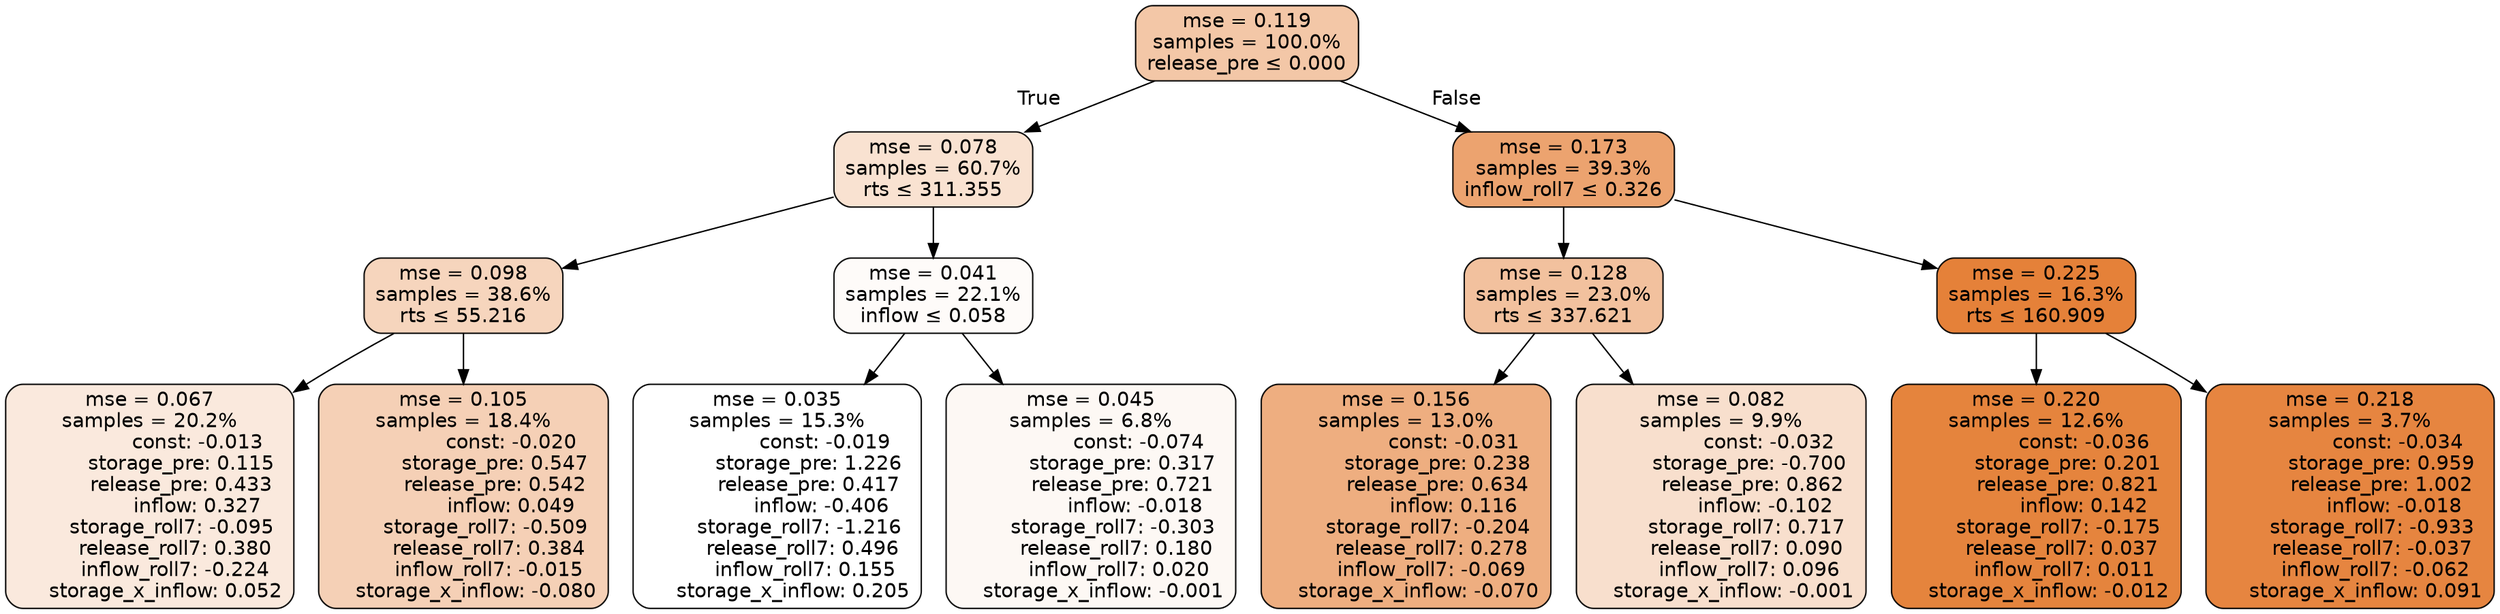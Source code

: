 digraph tree {
bgcolor="transparent"
node [shape=rectangle, style="filled, rounded", color="black", fontname=helvetica] ;
edge [fontname=helvetica] ;
	"0" [label="mse = 0.119
samples = 100.0%
release_pre &le; 0.000", fillcolor="#f3c7a7"]
	"1" [label="mse = 0.078
samples = 60.7%
rts &le; 311.355", fillcolor="#f9e2d1"]
	"2" [label="mse = 0.098
samples = 38.6%
rts &le; 55.216", fillcolor="#f6d5bd"]
	"3" [label="mse = 0.067
samples = 20.2%
               const: -0.013
          storage_pre: 0.115
          release_pre: 0.433
               inflow: 0.327
       storage_roll7: -0.095
        release_roll7: 0.380
        inflow_roll7: -0.224
     storage_x_inflow: 0.052", fillcolor="#fae9dd"]
	"4" [label="mse = 0.105
samples = 18.4%
               const: -0.020
          storage_pre: 0.547
          release_pre: 0.542
               inflow: 0.049
       storage_roll7: -0.509
        release_roll7: 0.384
        inflow_roll7: -0.015
    storage_x_inflow: -0.080", fillcolor="#f5d0b6"]
	"5" [label="mse = 0.041
samples = 22.1%
inflow &le; 0.058", fillcolor="#fefbf9"]
	"6" [label="mse = 0.035
samples = 15.3%
               const: -0.019
          storage_pre: 1.226
          release_pre: 0.417
              inflow: -0.406
       storage_roll7: -1.216
        release_roll7: 0.496
         inflow_roll7: 0.155
     storage_x_inflow: 0.205", fillcolor="#ffffff"]
	"7" [label="mse = 0.045
samples = 6.8%
               const: -0.074
          storage_pre: 0.317
          release_pre: 0.721
              inflow: -0.018
       storage_roll7: -0.303
        release_roll7: 0.180
         inflow_roll7: 0.020
    storage_x_inflow: -0.001", fillcolor="#fdf8f4"]
	"8" [label="mse = 0.173
samples = 39.3%
inflow_roll7 &le; 0.326", fillcolor="#eca36f"]
	"9" [label="mse = 0.128
samples = 23.0%
rts &le; 337.621", fillcolor="#f2c19e"]
	"10" [label="mse = 0.156
samples = 13.0%
               const: -0.031
          storage_pre: 0.238
          release_pre: 0.634
               inflow: 0.116
       storage_roll7: -0.204
        release_roll7: 0.278
        inflow_roll7: -0.069
    storage_x_inflow: -0.070", fillcolor="#eeae80"]
	"11" [label="mse = 0.082
samples = 9.9%
               const: -0.032
         storage_pre: -0.700
          release_pre: 0.862
              inflow: -0.102
        storage_roll7: 0.717
        release_roll7: 0.090
         inflow_roll7: 0.096
    storage_x_inflow: -0.001", fillcolor="#f8dfcd"]
	"12" [label="mse = 0.225
samples = 16.3%
rts &le; 160.909", fillcolor="#e58139"]
	"13" [label="mse = 0.220
samples = 12.6%
               const: -0.036
          storage_pre: 0.201
          release_pre: 0.821
               inflow: 0.142
       storage_roll7: -0.175
        release_roll7: 0.037
         inflow_roll7: 0.011
    storage_x_inflow: -0.012", fillcolor="#e5843d"]
	"14" [label="mse = 0.218
samples = 3.7%
               const: -0.034
          storage_pre: 0.959
          release_pre: 1.002
              inflow: -0.018
       storage_roll7: -0.933
       release_roll7: -0.037
        inflow_roll7: -0.062
     storage_x_inflow: 0.091", fillcolor="#e68540"]

	"0" -> "1" [labeldistance=2.5, labelangle=45, headlabel="True"]
	"1" -> "2"
	"2" -> "3"
	"2" -> "4"
	"1" -> "5"
	"5" -> "6"
	"5" -> "7"
	"0" -> "8" [labeldistance=2.5, labelangle=-45, headlabel="False"]
	"8" -> "9"
	"9" -> "10"
	"9" -> "11"
	"8" -> "12"
	"12" -> "13"
	"12" -> "14"
}